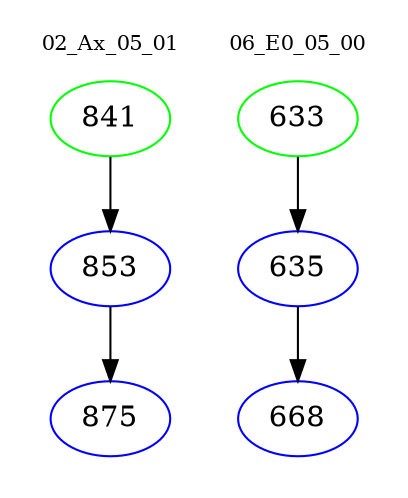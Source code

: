 digraph{
subgraph cluster_0 {
color = white
label = "02_Ax_05_01";
fontsize=10;
T0_841 [label="841", color="green"]
T0_841 -> T0_853 [color="black"]
T0_853 [label="853", color="blue"]
T0_853 -> T0_875 [color="black"]
T0_875 [label="875", color="blue"]
}
subgraph cluster_1 {
color = white
label = "06_E0_05_00";
fontsize=10;
T1_633 [label="633", color="green"]
T1_633 -> T1_635 [color="black"]
T1_635 [label="635", color="blue"]
T1_635 -> T1_668 [color="black"]
T1_668 [label="668", color="blue"]
}
}
